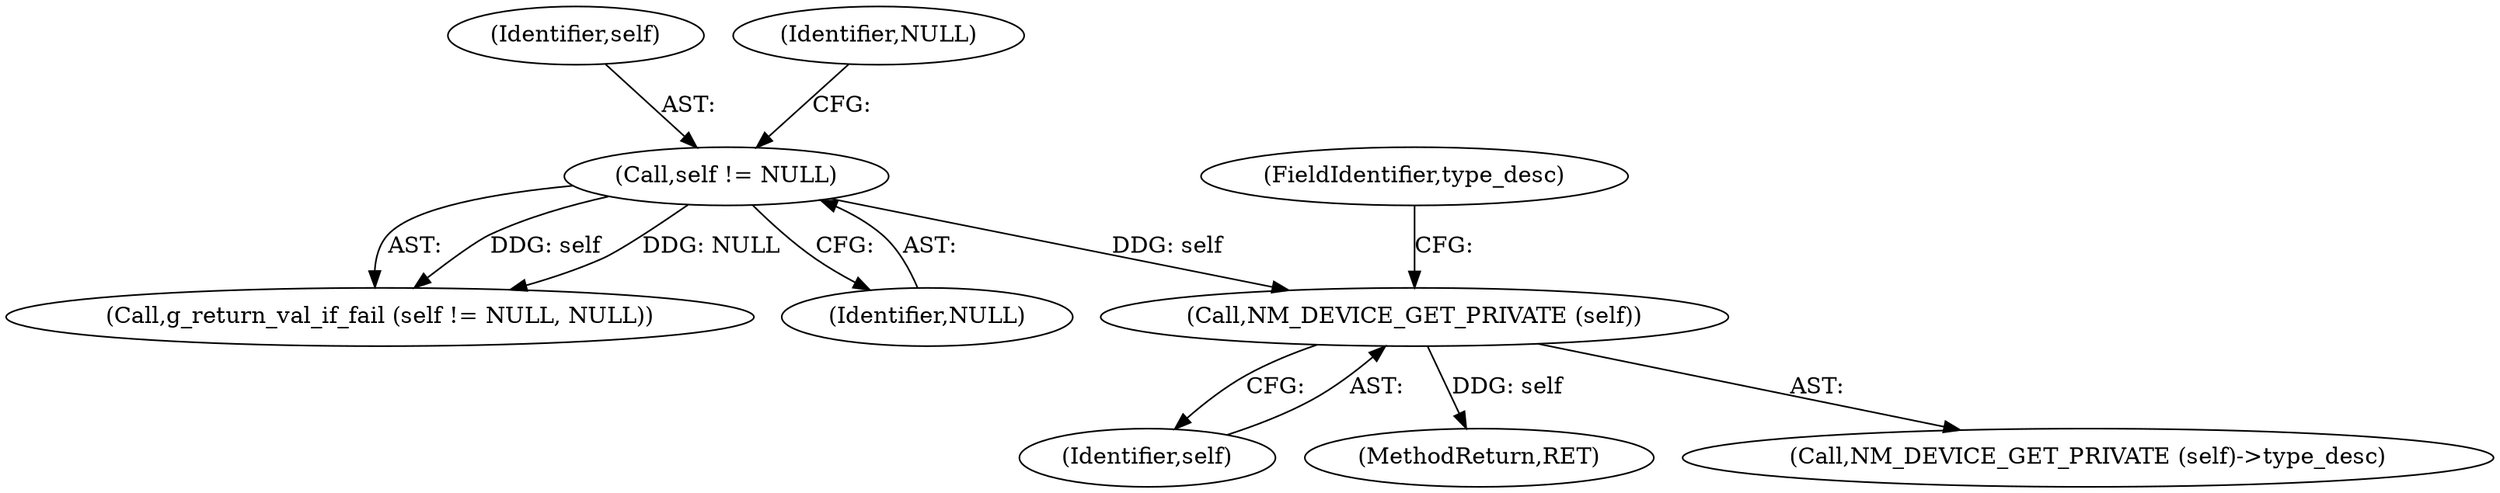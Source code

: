 digraph "0_NetworkManager_d5fc88e573fa58b93034b04d35a2454f5d28cad9@pointer" {
"1000797" [label="(Call,NM_DEVICE_GET_PRIVATE (self))"];
"1000791" [label="(Call,self != NULL)"];
"1000792" [label="(Identifier,self)"];
"1000798" [label="(Identifier,self)"];
"1000791" [label="(Call,self != NULL)"];
"1000797" [label="(Call,NM_DEVICE_GET_PRIVATE (self))"];
"1000790" [label="(Call,g_return_val_if_fail (self != NULL, NULL))"];
"1007368" [label="(MethodReturn,RET)"];
"1000793" [label="(Identifier,NULL)"];
"1000794" [label="(Identifier,NULL)"];
"1000796" [label="(Call,NM_DEVICE_GET_PRIVATE (self)->type_desc)"];
"1000799" [label="(FieldIdentifier,type_desc)"];
"1000797" -> "1000796"  [label="AST: "];
"1000797" -> "1000798"  [label="CFG: "];
"1000798" -> "1000797"  [label="AST: "];
"1000799" -> "1000797"  [label="CFG: "];
"1000797" -> "1007368"  [label="DDG: self"];
"1000791" -> "1000797"  [label="DDG: self"];
"1000791" -> "1000790"  [label="AST: "];
"1000791" -> "1000793"  [label="CFG: "];
"1000792" -> "1000791"  [label="AST: "];
"1000793" -> "1000791"  [label="AST: "];
"1000794" -> "1000791"  [label="CFG: "];
"1000791" -> "1000790"  [label="DDG: self"];
"1000791" -> "1000790"  [label="DDG: NULL"];
}
